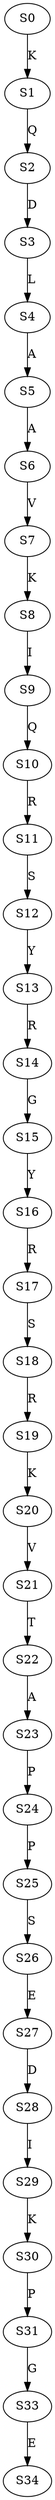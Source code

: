 strict digraph  {
	S0 -> S1 [ label = K ];
	S1 -> S2 [ label = Q ];
	S2 -> S3 [ label = D ];
	S3 -> S4 [ label = L ];
	S4 -> S5 [ label = A ];
	S5 -> S6 [ label = A ];
	S6 -> S7 [ label = V ];
	S7 -> S8 [ label = K ];
	S8 -> S9 [ label = I ];
	S9 -> S10 [ label = Q ];
	S10 -> S11 [ label = R ];
	S11 -> S12 [ label = S ];
	S12 -> S13 [ label = Y ];
	S13 -> S14 [ label = R ];
	S14 -> S15 [ label = G ];
	S15 -> S16 [ label = Y ];
	S16 -> S17 [ label = R ];
	S17 -> S18 [ label = S ];
	S18 -> S19 [ label = R ];
	S19 -> S20 [ label = K ];
	S20 -> S21 [ label = V ];
	S21 -> S22 [ label = T ];
	S22 -> S23 [ label = A ];
	S23 -> S24 [ label = P ];
	S24 -> S25 [ label = P ];
	S25 -> S26 [ label = S ];
	S26 -> S27 [ label = E ];
	S27 -> S28 [ label = D ];
	S28 -> S29 [ label = I ];
	S29 -> S30 [ label = K ];
	S30 -> S31 [ label = P ];
	S31 -> S33 [ label = G ];
	S33 -> S34 [ label = E ];
}
